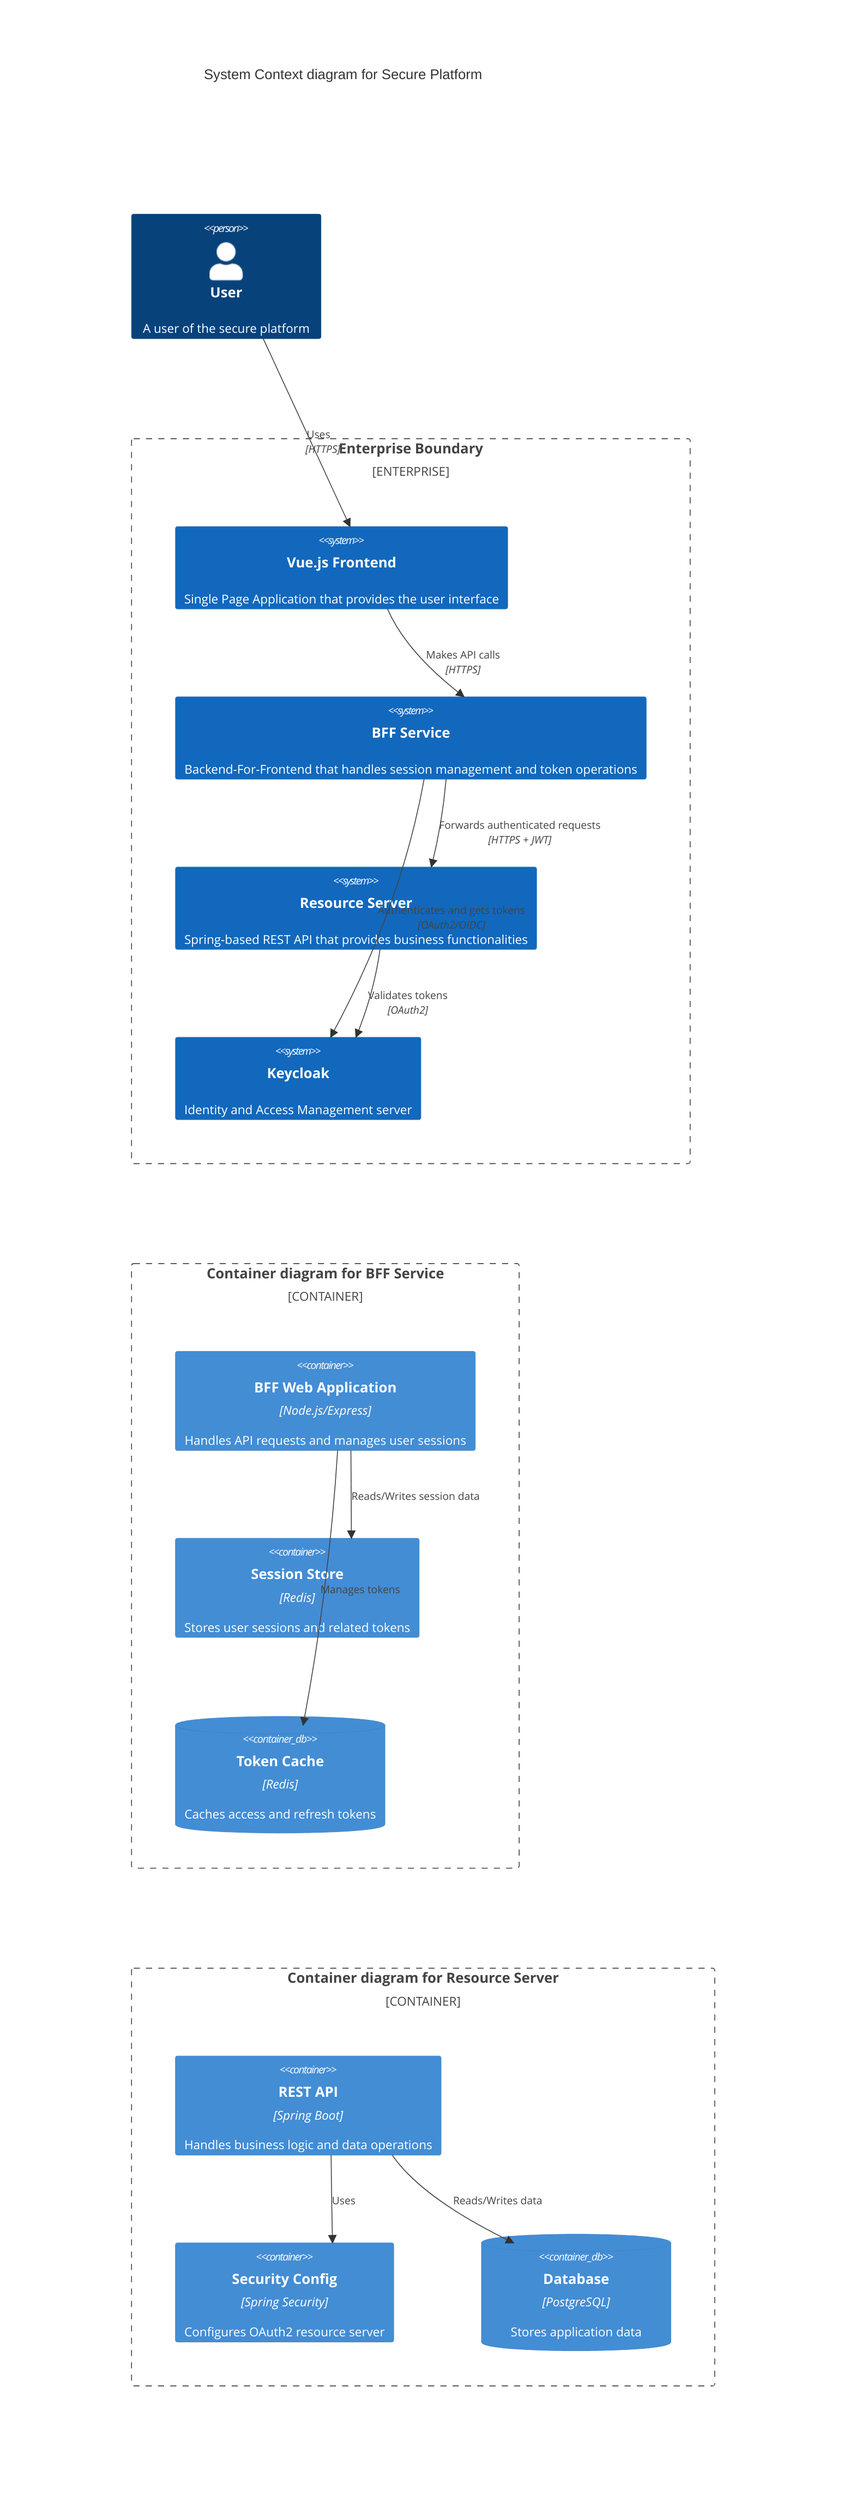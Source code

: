 C4Context
    title System Context diagram for Secure Platform

    Person(user, "User", "A user of the secure platform")
    
    Enterprise_Boundary(b0, "Enterprise Boundary") {
        System(spa, "Vue.js Frontend", "Single Page Application that provides the user interface")
        System(bff, "BFF Service", "Backend-For-Frontend that handles session management and token operations")
        System(api, "Resource Server", "Spring-based REST API that provides business functionalities")
        System(keycloak, "Keycloak", "Identity and Access Management server")
    }
    
    Rel(user, spa, "Uses", "HTTPS")
    Rel(spa, bff, "Makes API calls", "HTTPS")
    Rel(bff, api, "Forwards authenticated requests", "HTTPS + JWT")
    Rel(bff, keycloak, "Authenticates and gets tokens", "OAuth2/OIDC")
    Rel(api, keycloak, "Validates tokens", "OAuth2")

UpdateLayoutConfig($c4ShapeInRow="3", $c4BoundaryInRow="1")

Container_Boundary(c1, "Container diagram for BFF Service") {
    Container(web_app, "BFF Web Application", "Node.js/Express", "Handles API requests and manages user sessions")
    Container(session_store, "Session Store", "Redis", "Stores user sessions and related tokens")
    
    ContainerDb(token_cache, "Token Cache", "Redis", "Caches access and refresh tokens")
}

UpdateLayoutConfig($c4ShapeInRow="3", $c4BoundaryInRow="1")

Container_Boundary(c2, "Container diagram for Resource Server") {
    Container(rest_api, "REST API", "Spring Boot", "Handles business logic and data operations")
    Container(security_config, "Security Config", "Spring Security", "Configures OAuth2 resource server")
    
    ContainerDb(database, "Database", "PostgreSQL", "Stores application data")
}

Rel(web_app, session_store, "Reads/Writes session data")
Rel(web_app, token_cache, "Manages tokens")
Rel(rest_api, security_config, "Uses")
Rel(rest_api, database, "Reads/Writes data")